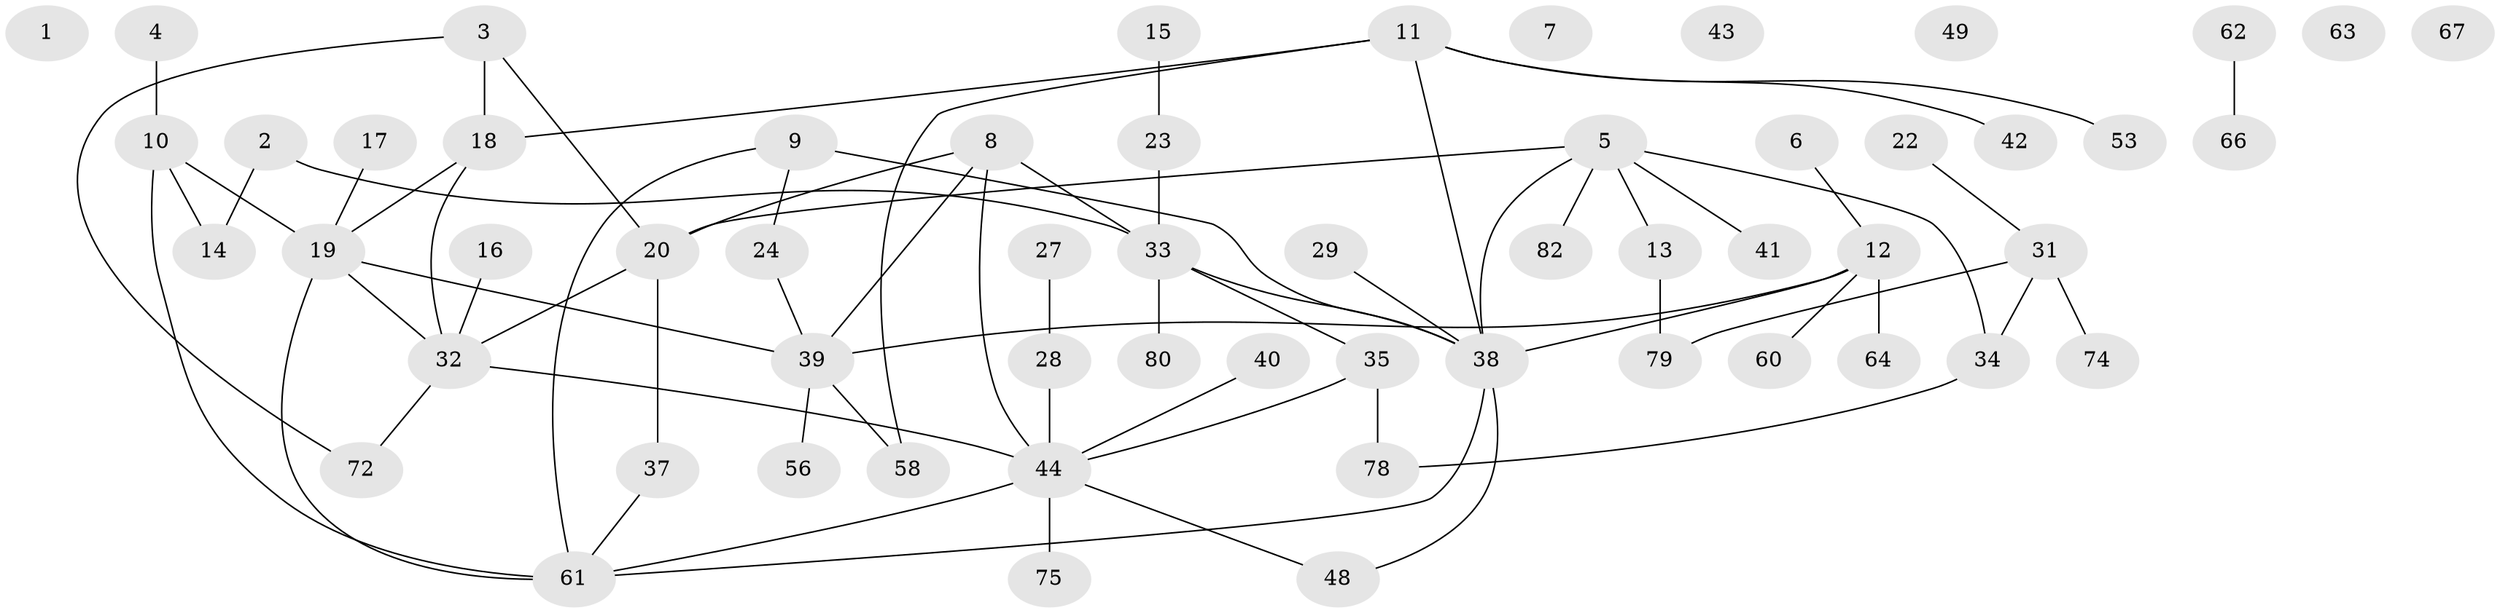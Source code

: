 // original degree distribution, {0: 0.07317073170731707, 2: 0.25609756097560976, 1: 0.2804878048780488, 4: 0.15853658536585366, 3: 0.13414634146341464, 5: 0.06097560975609756, 6: 0.024390243902439025, 7: 0.012195121951219513}
// Generated by graph-tools (version 1.1) at 2025/41/03/06/25 10:41:22]
// undirected, 58 vertices, 70 edges
graph export_dot {
graph [start="1"]
  node [color=gray90,style=filled];
  1;
  2;
  3 [super="+68"];
  4;
  5 [super="+36"];
  6;
  7;
  8;
  9 [super="+30"];
  10 [super="+25"];
  11 [super="+45"];
  12 [super="+21"];
  13 [super="+54"];
  14 [super="+50"];
  15;
  16;
  17;
  18 [super="+65"];
  19 [super="+26"];
  20 [super="+76"];
  22;
  23;
  24 [super="+73"];
  27;
  28 [super="+51"];
  29;
  31 [super="+70"];
  32 [super="+55"];
  33 [super="+59"];
  34 [super="+57"];
  35 [super="+77"];
  37 [super="+46"];
  38 [super="+69"];
  39 [super="+52"];
  40;
  41;
  42;
  43;
  44 [super="+47"];
  48;
  49;
  53;
  56;
  58;
  60;
  61 [super="+81"];
  62 [super="+71"];
  63;
  64;
  66;
  67;
  72;
  74;
  75;
  78;
  79;
  80;
  82;
  2 -- 33;
  2 -- 14;
  3 -- 72;
  3 -- 18;
  3 -- 20;
  4 -- 10;
  5 -- 38;
  5 -- 82;
  5 -- 41;
  5 -- 13;
  5 -- 20;
  5 -- 34;
  6 -- 12;
  8 -- 20;
  8 -- 33;
  8 -- 39;
  8 -- 44;
  9 -- 61;
  9 -- 38 [weight=2];
  9 -- 24;
  10 -- 61 [weight=2];
  10 -- 19;
  10 -- 14;
  11 -- 42;
  11 -- 53;
  11 -- 58;
  11 -- 38;
  11 -- 18;
  12 -- 38;
  12 -- 60;
  12 -- 64;
  12 -- 39;
  13 -- 79;
  15 -- 23;
  16 -- 32;
  17 -- 19;
  18 -- 19;
  18 -- 32;
  19 -- 61;
  19 -- 32;
  19 -- 39;
  20 -- 32;
  20 -- 37;
  22 -- 31;
  23 -- 33;
  24 -- 39;
  27 -- 28;
  28 -- 44;
  29 -- 38;
  31 -- 34;
  31 -- 74;
  31 -- 79;
  32 -- 72;
  32 -- 44;
  33 -- 38;
  33 -- 80;
  33 -- 35;
  34 -- 78;
  35 -- 78 [weight=2];
  35 -- 44;
  37 -- 61;
  38 -- 61;
  38 -- 48;
  39 -- 58;
  39 -- 56;
  40 -- 44;
  44 -- 75;
  44 -- 48;
  44 -- 61;
  62 -- 66;
}
